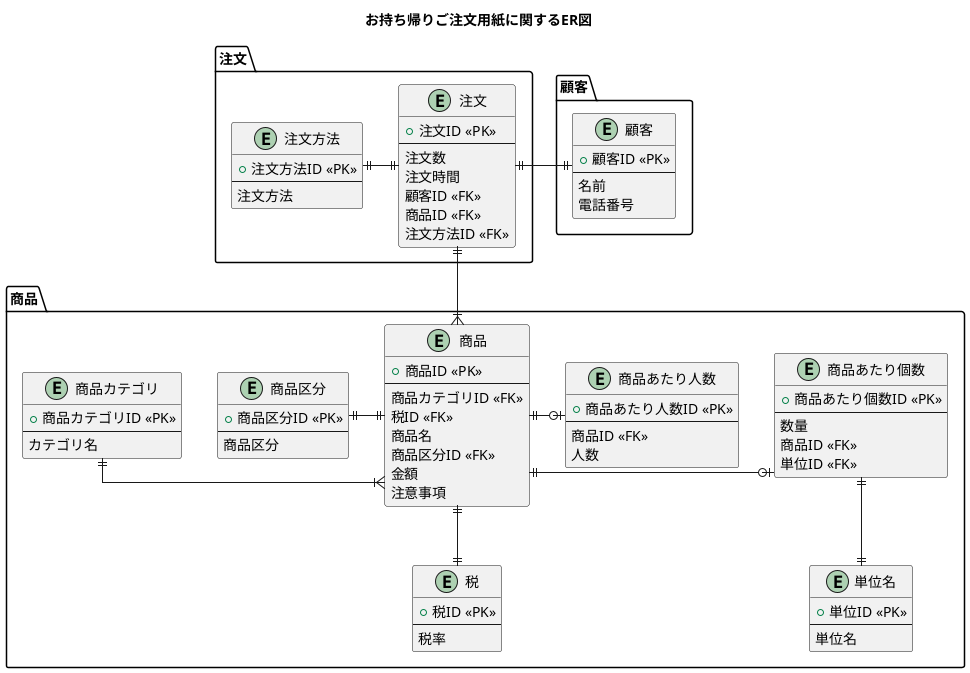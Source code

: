 @startuml

title "お持ち帰りご注文用紙に関するER図"

skinparam Linetype ortho

package "注文" as orderpkg {
  entity "注文" as order {
    + 注文ID <<PK>>
    ---
    注文数
    注文時間
    顧客ID <<FK>>
    商品ID <<FK>>
    注文方法ID <<FK>>
  }

  entity "注文方法" as order_method {
    + 注文方法ID <<PK>>
    ---
    注文方法
  }
}

package "商品" as productpkg {
  entity "商品カテゴリ" as product_category {
    + 商品カテゴリID <<PK>>
    ---
    カテゴリ名
  }

  entity "税" as tax {
    + 税ID <<PK>>
    ---
    税率
  }

  entity "商品" as product {
    + 商品ID <<PK>>
    ---
    商品カテゴリID <<FK>>
    税ID <<FK>>
    商品名
    商品区分ID <<FK>>
    金額
    注意事項
  }

  entity "商品区分" as product_class {
    + 商品区分ID <<PK>>
    ---
    商品区分
  }

  entity "商品あたり個数" as product_num {
    + 商品あたり個数ID <<PK>>
    ---
    数量
    商品ID <<FK>>
    単位ID <<FK>>
  }

  entity "単位名" as unit {
    + 単位ID <<PK>>
    ---
    単位名
  }

  entity "商品あたり人数" as product_person_num {
    + 商品あたり人数ID <<PK>>
    ---
    商品ID <<FK>>
    人数
  }
}

package "顧客" as customer_pkg {
  entity "顧客" as customer {
    + 顧客ID <<PK>>
    ---
    名前
    電話番号
  }
}

order ||-r-|| customer
order ||--|{ product
product_category ||-r-|{ product
product ||--|| tax
product ||-r-o| product_num
product ||-r-o| product_person_num
product ||-l-|| product_class
product_num ||--|| unit
order ||-l-|| order_method

@enduml